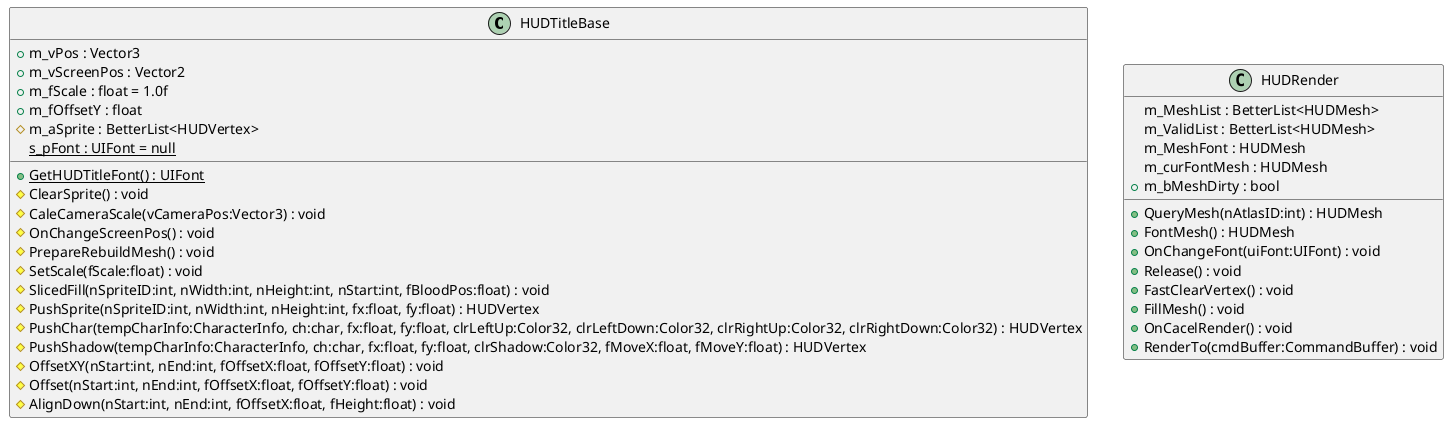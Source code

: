 @startuml
class HUDTitleBase {
    + m_vPos : Vector3
    + m_vScreenPos : Vector2
    + m_fScale : float = 1.0f
    + m_fOffsetY : float
    # m_aSprite : BetterList<HUDVertex>
    {static} s_pFont : UIFont = null
    + {static} GetHUDTitleFont() : UIFont
    # ClearSprite() : void
    # CaleCameraScale(vCameraPos:Vector3) : void
    # OnChangeScreenPos() : void
    # PrepareRebuildMesh() : void
    # SetScale(fScale:float) : void
    # SlicedFill(nSpriteID:int, nWidth:int, nHeight:int, nStart:int, fBloodPos:float) : void
    # PushSprite(nSpriteID:int, nWidth:int, nHeight:int, fx:float, fy:float) : HUDVertex
    # PushChar(tempCharInfo:CharacterInfo, ch:char, fx:float, fy:float, clrLeftUp:Color32, clrLeftDown:Color32, clrRightUp:Color32, clrRightDown:Color32) : HUDVertex
    # PushShadow(tempCharInfo:CharacterInfo, ch:char, fx:float, fy:float, clrShadow:Color32, fMoveX:float, fMoveY:float) : HUDVertex
    # OffsetXY(nStart:int, nEnd:int, fOffsetX:float, fOffsetY:float) : void
    # Offset(nStart:int, nEnd:int, fOffsetX:float, fOffsetY:float) : void
    # AlignDown(nStart:int, nEnd:int, fOffsetX:float, fHeight:float) : void
}
class HUDRender {
    m_MeshList : BetterList<HUDMesh>
    m_ValidList : BetterList<HUDMesh>
    m_MeshFont : HUDMesh
    m_curFontMesh : HUDMesh
    + m_bMeshDirty : bool
    + QueryMesh(nAtlasID:int) : HUDMesh
    + FontMesh() : HUDMesh
    + OnChangeFont(uiFont:UIFont) : void
    + Release() : void
    + FastClearVertex() : void
    + FillMesh() : void
    + OnCacelRender() : void
    + RenderTo(cmdBuffer:CommandBuffer) : void
}
@enduml
